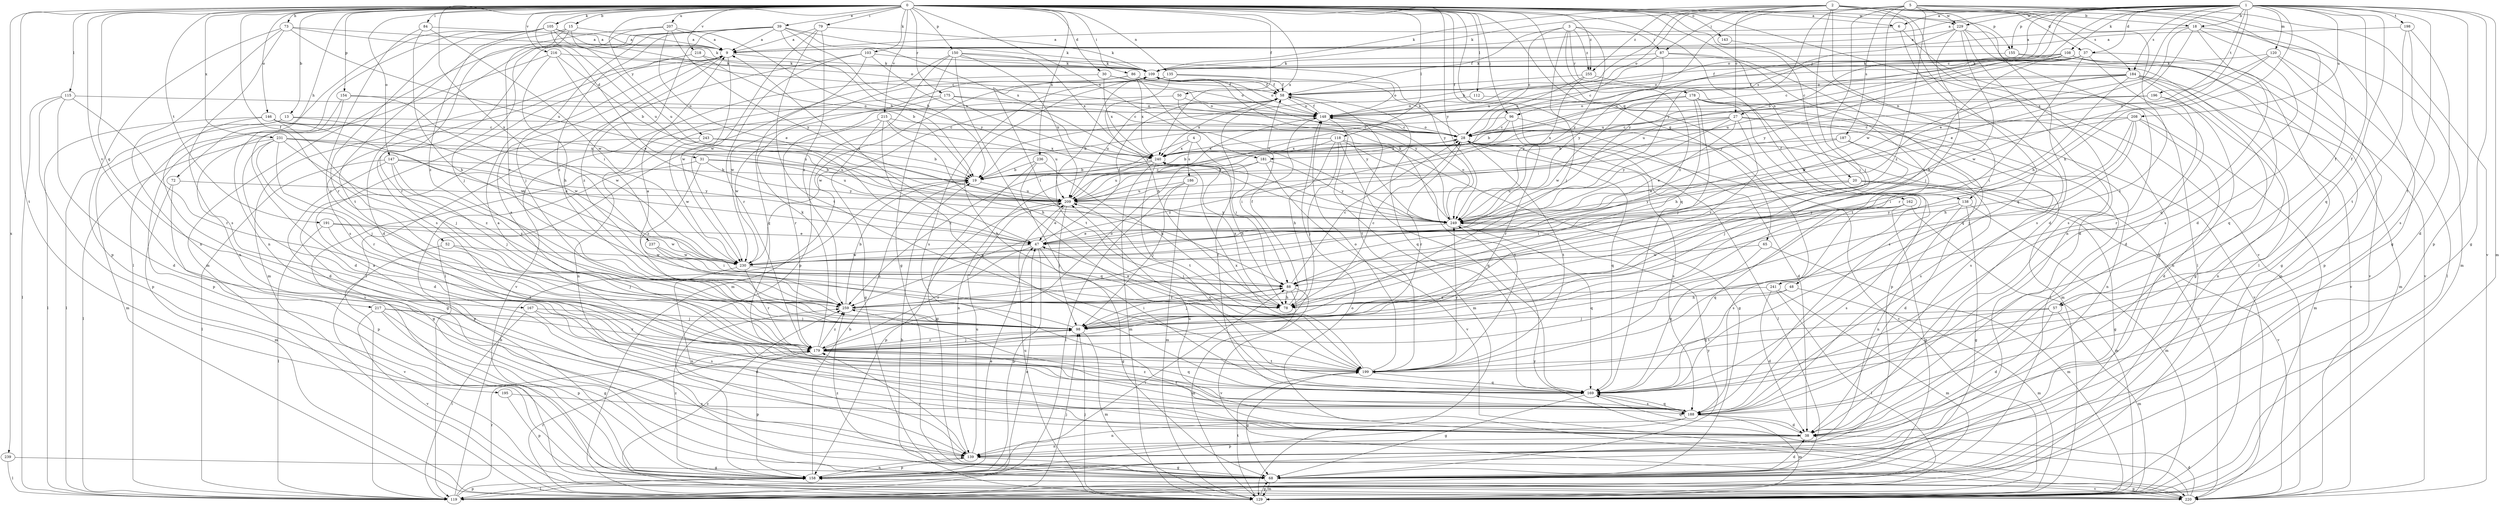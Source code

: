 strict digraph  {
0;
1;
2;
3;
4;
5;
6;
9;
13;
15;
18;
19;
20;
27;
28;
30;
31;
37;
38;
39;
47;
48;
50;
52;
57;
58;
65;
68;
72;
73;
78;
79;
84;
86;
87;
88;
96;
98;
103;
105;
108;
109;
112;
115;
118;
119;
120;
129;
135;
138;
139;
143;
146;
147;
148;
150;
154;
155;
158;
162;
167;
169;
175;
178;
179;
181;
184;
186;
187;
188;
191;
195;
196;
198;
199;
207;
208;
209;
215;
216;
217;
218;
220;
229;
230;
231;
236;
237;
239;
240;
241;
243;
249;
255;
259;
0 -> 6  [label=a];
0 -> 13  [label=b];
0 -> 15  [label=b];
0 -> 20  [label=c];
0 -> 30  [label=d];
0 -> 31  [label=d];
0 -> 39  [label=e];
0 -> 48  [label=f];
0 -> 50  [label=f];
0 -> 52  [label=f];
0 -> 65  [label=g];
0 -> 72  [label=h];
0 -> 73  [label=h];
0 -> 79  [label=i];
0 -> 84  [label=i];
0 -> 86  [label=i];
0 -> 96  [label=j];
0 -> 103  [label=k];
0 -> 105  [label=k];
0 -> 112  [label=l];
0 -> 115  [label=l];
0 -> 118  [label=l];
0 -> 135  [label=n];
0 -> 138  [label=n];
0 -> 143  [label=o];
0 -> 146  [label=o];
0 -> 147  [label=o];
0 -> 150  [label=p];
0 -> 154  [label=p];
0 -> 155  [label=p];
0 -> 162  [label=q];
0 -> 167  [label=q];
0 -> 169  [label=q];
0 -> 175  [label=r];
0 -> 181  [label=s];
0 -> 191  [label=t];
0 -> 195  [label=t];
0 -> 207  [label=u];
0 -> 215  [label=v];
0 -> 216  [label=v];
0 -> 217  [label=v];
0 -> 218  [label=v];
0 -> 220  [label=v];
0 -> 229  [label=w];
0 -> 231  [label=x];
0 -> 236  [label=x];
0 -> 237  [label=x];
0 -> 239  [label=x];
0 -> 240  [label=x];
0 -> 241  [label=y];
0 -> 243  [label=y];
0 -> 249  [label=y];
0 -> 255  [label=z];
1 -> 6  [label=a];
1 -> 9  [label=a];
1 -> 18  [label=b];
1 -> 27  [label=c];
1 -> 37  [label=d];
1 -> 47  [label=e];
1 -> 57  [label=f];
1 -> 68  [label=g];
1 -> 78  [label=h];
1 -> 96  [label=j];
1 -> 108  [label=k];
1 -> 120  [label=m];
1 -> 129  [label=m];
1 -> 148  [label=o];
1 -> 155  [label=p];
1 -> 158  [label=p];
1 -> 169  [label=q];
1 -> 181  [label=s];
1 -> 184  [label=s];
1 -> 196  [label=t];
1 -> 198  [label=t];
1 -> 199  [label=t];
1 -> 208  [label=u];
1 -> 209  [label=u];
1 -> 229  [label=w];
2 -> 18  [label=b];
2 -> 19  [label=b];
2 -> 27  [label=c];
2 -> 37  [label=d];
2 -> 38  [label=d];
2 -> 57  [label=f];
2 -> 87  [label=i];
2 -> 98  [label=j];
2 -> 109  [label=k];
2 -> 138  [label=n];
2 -> 139  [label=n];
2 -> 148  [label=o];
2 -> 169  [label=q];
2 -> 184  [label=s];
2 -> 255  [label=z];
3 -> 28  [label=c];
3 -> 58  [label=f];
3 -> 87  [label=i];
3 -> 98  [label=j];
3 -> 178  [label=r];
3 -> 249  [label=y];
3 -> 255  [label=z];
3 -> 259  [label=z];
4 -> 88  [label=i];
4 -> 186  [label=s];
4 -> 240  [label=x];
4 -> 259  [label=z];
5 -> 38  [label=d];
5 -> 68  [label=g];
5 -> 98  [label=j];
5 -> 109  [label=k];
5 -> 187  [label=s];
5 -> 199  [label=t];
5 -> 209  [label=u];
5 -> 220  [label=v];
5 -> 229  [label=w];
5 -> 230  [label=w];
5 -> 249  [label=y];
5 -> 259  [label=z];
6 -> 9  [label=a];
6 -> 119  [label=l];
6 -> 188  [label=s];
9 -> 109  [label=k];
9 -> 129  [label=m];
9 -> 230  [label=w];
9 -> 259  [label=z];
13 -> 28  [label=c];
13 -> 119  [label=l];
13 -> 129  [label=m];
13 -> 230  [label=w];
15 -> 9  [label=a];
15 -> 179  [label=r];
15 -> 199  [label=t];
15 -> 209  [label=u];
15 -> 259  [label=z];
18 -> 9  [label=a];
18 -> 47  [label=e];
18 -> 78  [label=h];
18 -> 129  [label=m];
18 -> 169  [label=q];
18 -> 188  [label=s];
19 -> 209  [label=u];
20 -> 38  [label=d];
20 -> 68  [label=g];
20 -> 88  [label=i];
20 -> 209  [label=u];
20 -> 220  [label=v];
20 -> 249  [label=y];
27 -> 19  [label=b];
27 -> 28  [label=c];
27 -> 47  [label=e];
27 -> 139  [label=n];
27 -> 188  [label=s];
27 -> 240  [label=x];
27 -> 249  [label=y];
27 -> 259  [label=z];
28 -> 109  [label=k];
28 -> 119  [label=l];
28 -> 148  [label=o];
28 -> 169  [label=q];
28 -> 179  [label=r];
28 -> 188  [label=s];
28 -> 199  [label=t];
28 -> 220  [label=v];
28 -> 240  [label=x];
30 -> 58  [label=f];
30 -> 148  [label=o];
30 -> 220  [label=v];
30 -> 240  [label=x];
31 -> 19  [label=b];
31 -> 158  [label=p];
31 -> 209  [label=u];
31 -> 249  [label=y];
31 -> 259  [label=z];
37 -> 38  [label=d];
37 -> 68  [label=g];
37 -> 88  [label=i];
37 -> 109  [label=k];
37 -> 148  [label=o];
37 -> 179  [label=r];
37 -> 209  [label=u];
37 -> 249  [label=y];
38 -> 139  [label=n];
38 -> 169  [label=q];
38 -> 209  [label=u];
38 -> 259  [label=z];
39 -> 9  [label=a];
39 -> 19  [label=b];
39 -> 38  [label=d];
39 -> 88  [label=i];
39 -> 98  [label=j];
39 -> 109  [label=k];
39 -> 188  [label=s];
39 -> 240  [label=x];
39 -> 249  [label=y];
39 -> 259  [label=z];
47 -> 9  [label=a];
47 -> 58  [label=f];
47 -> 68  [label=g];
47 -> 158  [label=p];
47 -> 179  [label=r];
47 -> 230  [label=w];
48 -> 78  [label=h];
48 -> 129  [label=m];
48 -> 169  [label=q];
50 -> 148  [label=o];
50 -> 179  [label=r];
50 -> 249  [label=y];
52 -> 98  [label=j];
52 -> 220  [label=v];
52 -> 230  [label=w];
57 -> 38  [label=d];
57 -> 98  [label=j];
57 -> 129  [label=m];
57 -> 199  [label=t];
58 -> 148  [label=o];
58 -> 169  [label=q];
58 -> 199  [label=t];
58 -> 209  [label=u];
58 -> 230  [label=w];
58 -> 240  [label=x];
65 -> 129  [label=m];
65 -> 169  [label=q];
65 -> 230  [label=w];
68 -> 9  [label=a];
68 -> 38  [label=d];
68 -> 129  [label=m];
68 -> 249  [label=y];
68 -> 259  [label=z];
72 -> 129  [label=m];
72 -> 158  [label=p];
72 -> 209  [label=u];
73 -> 9  [label=a];
73 -> 109  [label=k];
73 -> 139  [label=n];
73 -> 158  [label=p];
73 -> 188  [label=s];
73 -> 209  [label=u];
78 -> 28  [label=c];
78 -> 47  [label=e];
78 -> 58  [label=f];
78 -> 240  [label=x];
79 -> 9  [label=a];
79 -> 109  [label=k];
79 -> 199  [label=t];
79 -> 230  [label=w];
79 -> 259  [label=z];
84 -> 9  [label=a];
84 -> 78  [label=h];
84 -> 179  [label=r];
84 -> 230  [label=w];
86 -> 58  [label=f];
86 -> 88  [label=i];
86 -> 148  [label=o];
86 -> 230  [label=w];
86 -> 240  [label=x];
86 -> 249  [label=y];
87 -> 28  [label=c];
87 -> 109  [label=k];
87 -> 169  [label=q];
87 -> 199  [label=t];
87 -> 249  [label=y];
88 -> 28  [label=c];
88 -> 78  [label=h];
88 -> 98  [label=j];
88 -> 129  [label=m];
88 -> 220  [label=v];
88 -> 259  [label=z];
96 -> 19  [label=b];
96 -> 28  [label=c];
96 -> 38  [label=d];
96 -> 179  [label=r];
96 -> 259  [label=z];
98 -> 9  [label=a];
98 -> 88  [label=i];
98 -> 129  [label=m];
98 -> 179  [label=r];
103 -> 109  [label=k];
103 -> 119  [label=l];
103 -> 169  [label=q];
103 -> 179  [label=r];
103 -> 240  [label=x];
105 -> 9  [label=a];
105 -> 28  [label=c];
105 -> 119  [label=l];
105 -> 139  [label=n];
105 -> 148  [label=o];
105 -> 179  [label=r];
105 -> 209  [label=u];
105 -> 259  [label=z];
108 -> 28  [label=c];
108 -> 58  [label=f];
108 -> 109  [label=k];
108 -> 148  [label=o];
108 -> 169  [label=q];
108 -> 209  [label=u];
108 -> 220  [label=v];
109 -> 58  [label=f];
109 -> 188  [label=s];
109 -> 249  [label=y];
112 -> 129  [label=m];
112 -> 148  [label=o];
115 -> 38  [label=d];
115 -> 119  [label=l];
115 -> 148  [label=o];
115 -> 158  [label=p];
115 -> 179  [label=r];
118 -> 19  [label=b];
118 -> 68  [label=g];
118 -> 78  [label=h];
118 -> 98  [label=j];
118 -> 169  [label=q];
118 -> 199  [label=t];
118 -> 240  [label=x];
119 -> 19  [label=b];
119 -> 47  [label=e];
119 -> 98  [label=j];
119 -> 158  [label=p];
119 -> 179  [label=r];
120 -> 109  [label=k];
120 -> 119  [label=l];
120 -> 158  [label=p];
120 -> 230  [label=w];
120 -> 240  [label=x];
129 -> 19  [label=b];
129 -> 28  [label=c];
129 -> 68  [label=g];
129 -> 98  [label=j];
129 -> 179  [label=r];
129 -> 199  [label=t];
129 -> 209  [label=u];
129 -> 259  [label=z];
135 -> 58  [label=f];
135 -> 78  [label=h];
135 -> 129  [label=m];
135 -> 148  [label=o];
135 -> 199  [label=t];
138 -> 68  [label=g];
138 -> 129  [label=m];
138 -> 139  [label=n];
138 -> 188  [label=s];
138 -> 249  [label=y];
139 -> 68  [label=g];
139 -> 158  [label=p];
139 -> 179  [label=r];
139 -> 209  [label=u];
143 -> 68  [label=g];
146 -> 28  [label=c];
146 -> 38  [label=d];
146 -> 98  [label=j];
146 -> 119  [label=l];
146 -> 209  [label=u];
146 -> 230  [label=w];
147 -> 19  [label=b];
147 -> 68  [label=g];
147 -> 98  [label=j];
147 -> 119  [label=l];
147 -> 249  [label=y];
147 -> 259  [label=z];
148 -> 28  [label=c];
148 -> 58  [label=f];
148 -> 88  [label=i];
148 -> 129  [label=m];
150 -> 68  [label=g];
150 -> 109  [label=k];
150 -> 119  [label=l];
150 -> 158  [label=p];
150 -> 199  [label=t];
150 -> 209  [label=u];
150 -> 240  [label=x];
150 -> 249  [label=y];
154 -> 38  [label=d];
154 -> 148  [label=o];
154 -> 158  [label=p];
154 -> 230  [label=w];
155 -> 109  [label=k];
155 -> 129  [label=m];
155 -> 220  [label=v];
158 -> 19  [label=b];
158 -> 47  [label=e];
158 -> 88  [label=i];
158 -> 119  [label=l];
158 -> 139  [label=n];
158 -> 220  [label=v];
158 -> 259  [label=z];
162 -> 68  [label=g];
162 -> 129  [label=m];
162 -> 169  [label=q];
162 -> 188  [label=s];
162 -> 249  [label=y];
167 -> 38  [label=d];
167 -> 98  [label=j];
167 -> 119  [label=l];
167 -> 188  [label=s];
169 -> 9  [label=a];
169 -> 68  [label=g];
169 -> 109  [label=k];
169 -> 188  [label=s];
169 -> 209  [label=u];
175 -> 28  [label=c];
175 -> 139  [label=n];
175 -> 148  [label=o];
175 -> 220  [label=v];
175 -> 249  [label=y];
178 -> 78  [label=h];
178 -> 98  [label=j];
178 -> 119  [label=l];
178 -> 148  [label=o];
178 -> 158  [label=p];
178 -> 220  [label=v];
178 -> 230  [label=w];
179 -> 98  [label=j];
179 -> 109  [label=k];
179 -> 148  [label=o];
179 -> 158  [label=p];
179 -> 169  [label=q];
179 -> 188  [label=s];
179 -> 199  [label=t];
179 -> 259  [label=z];
181 -> 19  [label=b];
181 -> 209  [label=u];
181 -> 220  [label=v];
181 -> 249  [label=y];
184 -> 28  [label=c];
184 -> 58  [label=f];
184 -> 68  [label=g];
184 -> 88  [label=i];
184 -> 129  [label=m];
184 -> 139  [label=n];
184 -> 209  [label=u];
184 -> 220  [label=v];
184 -> 230  [label=w];
186 -> 98  [label=j];
186 -> 119  [label=l];
186 -> 129  [label=m];
186 -> 209  [label=u];
187 -> 47  [label=e];
187 -> 98  [label=j];
187 -> 188  [label=s];
187 -> 240  [label=x];
188 -> 38  [label=d];
188 -> 58  [label=f];
188 -> 129  [label=m];
188 -> 139  [label=n];
188 -> 158  [label=p];
188 -> 169  [label=q];
191 -> 47  [label=e];
191 -> 119  [label=l];
191 -> 199  [label=t];
191 -> 230  [label=w];
195 -> 158  [label=p];
195 -> 188  [label=s];
196 -> 19  [label=b];
196 -> 139  [label=n];
196 -> 148  [label=o];
196 -> 179  [label=r];
198 -> 9  [label=a];
198 -> 38  [label=d];
198 -> 188  [label=s];
198 -> 199  [label=t];
199 -> 9  [label=a];
199 -> 68  [label=g];
199 -> 148  [label=o];
199 -> 169  [label=q];
199 -> 240  [label=x];
199 -> 249  [label=y];
207 -> 9  [label=a];
207 -> 19  [label=b];
207 -> 47  [label=e];
207 -> 98  [label=j];
207 -> 129  [label=m];
207 -> 249  [label=y];
208 -> 28  [label=c];
208 -> 38  [label=d];
208 -> 78  [label=h];
208 -> 88  [label=i];
208 -> 98  [label=j];
208 -> 129  [label=m];
208 -> 249  [label=y];
209 -> 28  [label=c];
209 -> 47  [label=e];
209 -> 98  [label=j];
209 -> 158  [label=p];
209 -> 249  [label=y];
215 -> 28  [label=c];
215 -> 68  [label=g];
215 -> 78  [label=h];
215 -> 169  [label=q];
215 -> 209  [label=u];
215 -> 230  [label=w];
216 -> 19  [label=b];
216 -> 47  [label=e];
216 -> 78  [label=h];
216 -> 109  [label=k];
216 -> 139  [label=n];
217 -> 68  [label=g];
217 -> 98  [label=j];
217 -> 158  [label=p];
217 -> 179  [label=r];
217 -> 220  [label=v];
218 -> 19  [label=b];
218 -> 109  [label=k];
218 -> 188  [label=s];
220 -> 38  [label=d];
220 -> 148  [label=o];
220 -> 158  [label=p];
220 -> 249  [label=y];
229 -> 9  [label=a];
229 -> 38  [label=d];
229 -> 78  [label=h];
229 -> 98  [label=j];
229 -> 119  [label=l];
229 -> 188  [label=s];
229 -> 249  [label=y];
230 -> 88  [label=i];
230 -> 139  [label=n];
230 -> 179  [label=r];
231 -> 38  [label=d];
231 -> 47  [label=e];
231 -> 98  [label=j];
231 -> 119  [label=l];
231 -> 179  [label=r];
231 -> 209  [label=u];
231 -> 240  [label=x];
231 -> 259  [label=z];
236 -> 19  [label=b];
236 -> 68  [label=g];
236 -> 78  [label=h];
236 -> 169  [label=q];
237 -> 78  [label=h];
237 -> 88  [label=i];
237 -> 230  [label=w];
239 -> 68  [label=g];
239 -> 119  [label=l];
240 -> 19  [label=b];
240 -> 78  [label=h];
240 -> 129  [label=m];
240 -> 139  [label=n];
240 -> 199  [label=t];
241 -> 38  [label=d];
241 -> 119  [label=l];
241 -> 129  [label=m];
241 -> 259  [label=z];
243 -> 19  [label=b];
243 -> 68  [label=g];
243 -> 230  [label=w];
243 -> 240  [label=x];
249 -> 47  [label=e];
249 -> 109  [label=k];
249 -> 148  [label=o];
249 -> 169  [label=q];
255 -> 28  [label=c];
255 -> 58  [label=f];
255 -> 188  [label=s];
255 -> 249  [label=y];
259 -> 19  [label=b];
259 -> 98  [label=j];
}
